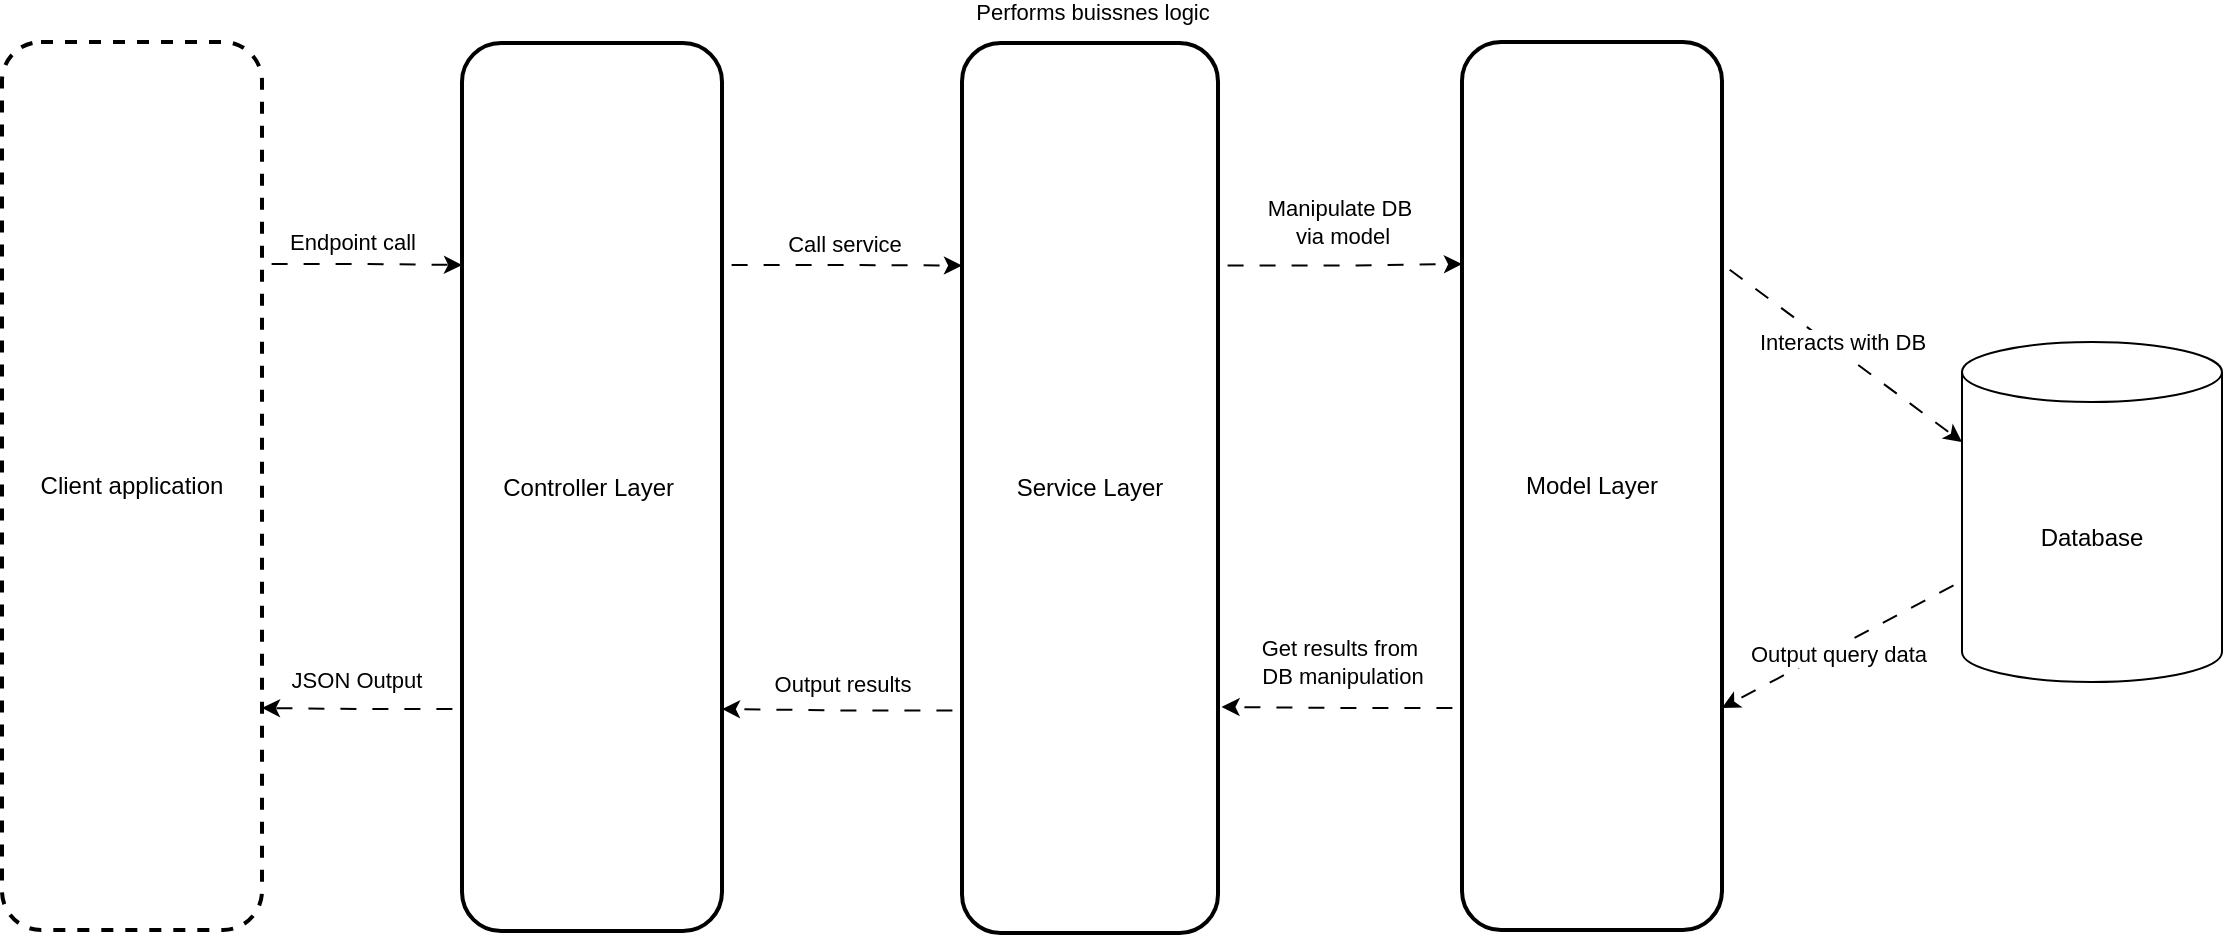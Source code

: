 <mxfile version="24.8.0">
  <diagram name="Strona-1" id="PuQLTPjr0LGRreVzNR2p">
    <mxGraphModel dx="1809" dy="752" grid="1" gridSize="10" guides="1" tooltips="1" connect="1" arrows="1" fold="1" page="1" pageScale="1" pageWidth="827" pageHeight="1169" math="0" shadow="0">
      <root>
        <mxCell id="0" />
        <mxCell id="1" parent="0" />
        <mxCell id="pIG3RBowYmx1RZ8uIfXm-29" style="edgeStyle=orthogonalEdgeStyle;rounded=0;orthogonalLoop=1;jettySize=auto;html=1;entryX=1;entryY=0.75;entryDx=0;entryDy=0;exitX=0;exitY=0.75;exitDx=0;exitDy=0;flowAnimation=1;" edge="1" parent="1" source="2" target="4">
          <mxGeometry relative="1" as="geometry" />
        </mxCell>
        <mxCell id="pIG3RBowYmx1RZ8uIfXm-50" value="Output results" style="edgeLabel;html=1;align=center;verticalAlign=middle;resizable=0;points=[];" vertex="1" connectable="0" parent="pIG3RBowYmx1RZ8uIfXm-29">
          <mxGeometry x="0.191" y="3" relative="1" as="geometry">
            <mxPoint x="11" y="-16" as="offset" />
          </mxGeometry>
        </mxCell>
        <mxCell id="pIG3RBowYmx1RZ8uIfXm-30" style="edgeStyle=orthogonalEdgeStyle;rounded=0;orthogonalLoop=1;jettySize=auto;html=1;entryX=0;entryY=0.25;entryDx=0;entryDy=0;exitX=1;exitY=0.25;exitDx=0;exitDy=0;flowAnimation=1;" edge="1" parent="1" source="2" target="3">
          <mxGeometry relative="1" as="geometry" />
        </mxCell>
        <mxCell id="pIG3RBowYmx1RZ8uIfXm-44" value="Manipulate DB&amp;nbsp;&lt;div&gt;via model&lt;/div&gt;" style="edgeLabel;html=1;align=center;verticalAlign=middle;resizable=0;points=[];" vertex="1" connectable="0" parent="pIG3RBowYmx1RZ8uIfXm-30">
          <mxGeometry x="-0.251" y="-1" relative="1" as="geometry">
            <mxPoint x="16" y="-23" as="offset" />
          </mxGeometry>
        </mxCell>
        <mxCell id="2" value="Service Layer" style="whiteSpace=wrap;strokeWidth=2;rounded=1;" parent="1" vertex="1">
          <mxGeometry x="330" y="160.5" width="128" height="445" as="geometry" />
        </mxCell>
        <mxCell id="pIG3RBowYmx1RZ8uIfXm-32" style="edgeStyle=orthogonalEdgeStyle;rounded=0;orthogonalLoop=1;jettySize=auto;html=1;entryX=1.014;entryY=0.746;entryDx=0;entryDy=0;exitX=0;exitY=0.75;exitDx=0;exitDy=0;entryPerimeter=0;flowAnimation=1;" edge="1" parent="1" source="3" target="2">
          <mxGeometry relative="1" as="geometry" />
        </mxCell>
        <mxCell id="pIG3RBowYmx1RZ8uIfXm-48" value="Get results from&amp;nbsp;&lt;div&gt;DB manipulation&lt;/div&gt;" style="edgeLabel;html=1;align=center;verticalAlign=middle;resizable=0;points=[];" vertex="1" connectable="0" parent="pIG3RBowYmx1RZ8uIfXm-32">
          <mxGeometry x="-0.042" y="-3" relative="1" as="geometry">
            <mxPoint x="-2" y="-20" as="offset" />
          </mxGeometry>
        </mxCell>
        <mxCell id="3" value="Model Layer" style="whiteSpace=wrap;strokeWidth=2;rounded=1;" parent="1" vertex="1">
          <mxGeometry x="580" y="160" width="130" height="444" as="geometry" />
        </mxCell>
        <mxCell id="pIG3RBowYmx1RZ8uIfXm-26" style="edgeStyle=orthogonalEdgeStyle;rounded=0;orthogonalLoop=1;jettySize=auto;html=1;entryX=1;entryY=0.75;entryDx=0;entryDy=0;exitX=0;exitY=0.75;exitDx=0;exitDy=0;flowAnimation=1;" edge="1" parent="1" source="4" target="pIG3RBowYmx1RZ8uIfXm-22">
          <mxGeometry relative="1" as="geometry" />
        </mxCell>
        <mxCell id="pIG3RBowYmx1RZ8uIfXm-37" value="JSON Output" style="edgeLabel;html=1;align=center;verticalAlign=middle;resizable=0;points=[];" vertex="1" connectable="0" parent="pIG3RBowYmx1RZ8uIfXm-26">
          <mxGeometry x="-0.005" y="2" relative="1" as="geometry">
            <mxPoint x="-1" y="-15" as="offset" />
          </mxGeometry>
        </mxCell>
        <mxCell id="pIG3RBowYmx1RZ8uIfXm-27" style="edgeStyle=orthogonalEdgeStyle;rounded=0;orthogonalLoop=1;jettySize=auto;html=1;entryX=0;entryY=0.25;entryDx=0;entryDy=0;exitX=1;exitY=0.25;exitDx=0;exitDy=0;flowAnimation=1;" edge="1" parent="1" source="4" target="2">
          <mxGeometry relative="1" as="geometry" />
        </mxCell>
        <mxCell id="pIG3RBowYmx1RZ8uIfXm-38" value="Call service" style="edgeLabel;html=1;align=center;verticalAlign=middle;resizable=0;points=[];" vertex="1" connectable="0" parent="pIG3RBowYmx1RZ8uIfXm-27">
          <mxGeometry x="-0.297" y="1" relative="1" as="geometry">
            <mxPoint x="18" y="-10" as="offset" />
          </mxGeometry>
        </mxCell>
        <mxCell id="4" value="Controller Layer " style="whiteSpace=wrap;strokeWidth=2;rounded=1;" parent="1" vertex="1">
          <mxGeometry x="80" y="160.5" width="130" height="444" as="geometry" />
        </mxCell>
        <mxCell id="pIG3RBowYmx1RZ8uIfXm-34" style="rounded=0;orthogonalLoop=1;jettySize=auto;html=1;entryX=1;entryY=0.75;entryDx=0;entryDy=0;flowAnimation=1;" edge="1" parent="1" source="pIG3RBowYmx1RZ8uIfXm-21" target="3">
          <mxGeometry relative="1" as="geometry" />
        </mxCell>
        <mxCell id="pIG3RBowYmx1RZ8uIfXm-46" value="Output query data" style="edgeLabel;html=1;align=center;verticalAlign=middle;resizable=0;points=[];" vertex="1" connectable="0" parent="pIG3RBowYmx1RZ8uIfXm-34">
          <mxGeometry x="0.058" y="3" relative="1" as="geometry">
            <mxPoint as="offset" />
          </mxGeometry>
        </mxCell>
        <mxCell id="pIG3RBowYmx1RZ8uIfXm-21" value="Database" style="shape=cylinder3;whiteSpace=wrap;html=1;boundedLbl=1;backgroundOutline=1;size=15;" vertex="1" parent="1">
          <mxGeometry x="830" y="310" width="130" height="170" as="geometry" />
        </mxCell>
        <mxCell id="pIG3RBowYmx1RZ8uIfXm-24" style="edgeStyle=orthogonalEdgeStyle;rounded=0;orthogonalLoop=1;jettySize=auto;html=1;entryX=0;entryY=0.25;entryDx=0;entryDy=0;exitX=1;exitY=0.25;exitDx=0;exitDy=0;flowAnimation=1;" edge="1" parent="1" source="pIG3RBowYmx1RZ8uIfXm-22" target="4">
          <mxGeometry relative="1" as="geometry" />
        </mxCell>
        <mxCell id="pIG3RBowYmx1RZ8uIfXm-36" value="Endpoint call" style="edgeLabel;html=1;align=center;verticalAlign=middle;resizable=0;points=[];" vertex="1" connectable="0" parent="pIG3RBowYmx1RZ8uIfXm-24">
          <mxGeometry x="-0.105" y="1" relative="1" as="geometry">
            <mxPoint y="-10" as="offset" />
          </mxGeometry>
        </mxCell>
        <mxCell id="pIG3RBowYmx1RZ8uIfXm-22" value="Client application" style="whiteSpace=wrap;strokeWidth=2;dashed=1;rounded=1;" vertex="1" parent="1">
          <mxGeometry x="-150" y="160" width="130" height="444" as="geometry" />
        </mxCell>
        <mxCell id="pIG3RBowYmx1RZ8uIfXm-33" style="rounded=0;orthogonalLoop=1;jettySize=auto;html=1;entryX=0;entryY=0;entryDx=0;entryDy=50;entryPerimeter=0;exitX=1;exitY=0.25;exitDx=0;exitDy=0;flowAnimation=1;" edge="1" parent="1" source="3" target="pIG3RBowYmx1RZ8uIfXm-21">
          <mxGeometry relative="1" as="geometry" />
        </mxCell>
        <mxCell id="pIG3RBowYmx1RZ8uIfXm-45" value="Interacts with DB" style="edgeLabel;html=1;align=center;verticalAlign=middle;resizable=0;points=[];" vertex="1" connectable="0" parent="pIG3RBowYmx1RZ8uIfXm-33">
          <mxGeometry x="-0.162" y="-1" relative="1" as="geometry">
            <mxPoint x="10" y="1" as="offset" />
          </mxGeometry>
        </mxCell>
        <mxCell id="pIG3RBowYmx1RZ8uIfXm-40" value="Performs buissnes logic" style="edgeLabel;html=1;align=center;verticalAlign=middle;resizable=0;points=[];" vertex="1" connectable="0" parent="1">
          <mxGeometry x="394" y="150" as="geometry">
            <mxPoint x="1" y="-5" as="offset" />
          </mxGeometry>
        </mxCell>
      </root>
    </mxGraphModel>
  </diagram>
</mxfile>
